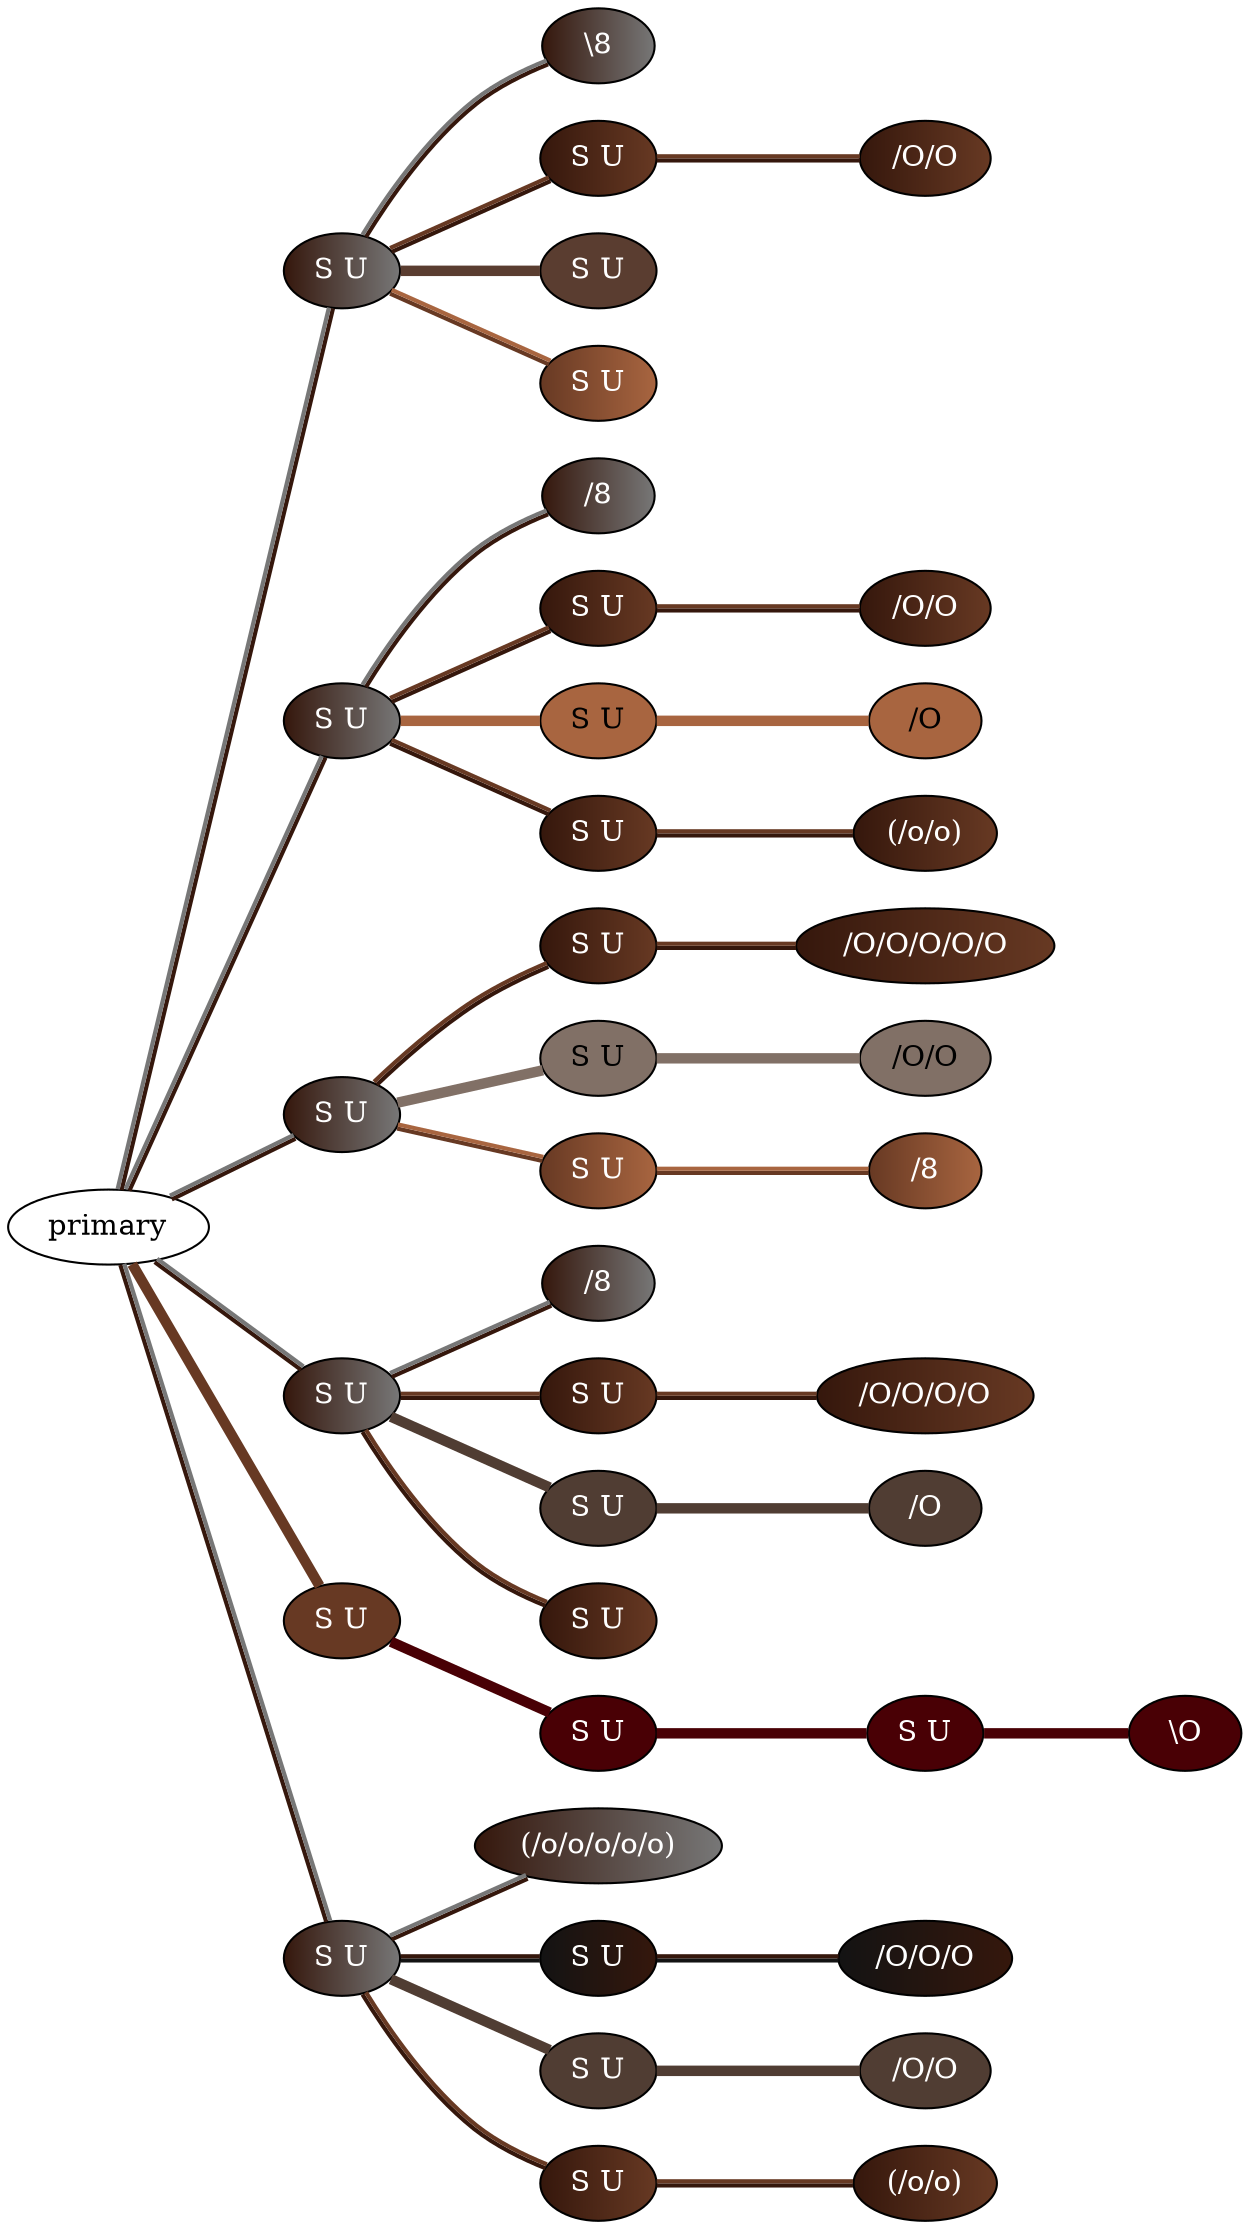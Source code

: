 graph {
 graph [rankdir=LR]
"1" [qtype="pendant_node", pendant_colors="#35170C:#777777", pendant_ply="S", pendant_attach="U", pendant_length="44.0", label="S U", style=filled, fillcolor="#35170C:#777777", fontcolor="#ffffff"]
"primary" -- "1" [qtype="pendant_link",penwidth=2,color="#35170C:#777777"]
"1:0" [qtype="knot_node", knot_value="1", knot_type="E", knot_position="14.5", knot_spin="Z", label="\\8", style=filled, fillcolor="#35170C:#777777" , fontcolor="#ffffff"]
"1" -- "1:0" [qtype="knot_link",penwidth=2,color="#35170C:#777777"]
"1s1" [qtype="pendant_node", pendant_colors="#35170C:#673923", pendant_ply="S", pendant_attach="U", pendant_length="30.0", label="S U", style=filled, fillcolor="#35170C:#673923", fontcolor="#ffffff"]
"1" -- "1s1" [qtype="pendant_link",penwidth=2,color="#35170C:#673923"]
"1s1:0" [qtype="knot_node", knot_value="2", knot_type="S", knot_position="2.5", knot_spin="S", label="/O/O", style=filled, fillcolor="#35170C:#673923" , fontcolor="#ffffff"]
"1s1" -- "1s1:0" [qtype="knot_link",penwidth=2,color="#35170C:#673923"]
"1s2" [qtype="pendant_node", pendant_colors="#5A3D30", pendant_ply="S", pendant_attach="U", pendant_length="41.5", label="S U", style=filled, fillcolor="#5A3D30", fontcolor="#ffffff"]
"1" -- "1s2" [qtype="pendant_link",penwidth=5,color="#5A3D30"]
"1s3" [qtype="pendant_node", pendant_colors="#673923:#A86540", pendant_ply="S", pendant_attach="U", pendant_length="44.5", label="S U", style=filled, fillcolor="#673923:#A86540", fontcolor="#ffffff"]
"1" -- "1s3" [qtype="pendant_link",penwidth=2,color="#673923:#A86540"]
"2" [qtype="pendant_node", pendant_colors="#35170C:#777777", pendant_ply="S", pendant_attach="U", pendant_length="41.0", label="S U", style=filled, fillcolor="#35170C:#777777", fontcolor="#ffffff"]
"primary" -- "2" [qtype="pendant_link",penwidth=2,color="#35170C:#777777"]
"2:0" [qtype="knot_node", knot_value="1", knot_type="E", knot_position="14.0", knot_spin="S", label="/8", style=filled, fillcolor="#35170C:#777777" , fontcolor="#ffffff"]
"2" -- "2:0" [qtype="knot_link",penwidth=2,color="#35170C:#777777"]
"2s1" [qtype="pendant_node", pendant_colors="#35170C:#673923", pendant_ply="S", pendant_attach="U", pendant_length="33.0", label="S U", style=filled, fillcolor="#35170C:#673923", fontcolor="#ffffff"]
"2" -- "2s1" [qtype="pendant_link",penwidth=2,color="#35170C:#673923"]
"2s1:0" [qtype="knot_node", knot_value="2", knot_type="S", knot_position="4.5", knot_spin="S", label="/O/O", style=filled, fillcolor="#35170C:#673923" , fontcolor="#ffffff"]
"2s1" -- "2s1:0" [qtype="knot_link",penwidth=2,color="#35170C:#673923"]
"2s2" [qtype="pendant_node", pendant_colors="#A86540", pendant_ply="S", pendant_attach="U", pendant_length="10.0", label="S U", style=filled, fillcolor="#A86540", fontcolor="#000000"]
"2" -- "2s2" [qtype="pendant_link",penwidth=5,color="#A86540"]
"2s2:0" [qtype="knot_node", knot_value="1", knot_type="S", knot_position="5.0", knot_spin="S", label="/O", style=filled, fillcolor="#A86540" , fontcolor="#000000"]
"2s2" -- "2s2:0" [qtype="knot_link",penwidth=5,color="#A86540"]
"2s3" [qtype="pendant_node", pendant_colors="#35170C:#673923", pendant_ply="S", pendant_attach="U", pendant_length="33.0", label="S U", style=filled, fillcolor="#35170C:#673923", fontcolor="#ffffff"]
"2" -- "2s3" [qtype="pendant_link",penwidth=2,color="#35170C:#673923"]
"2s3:0" [qtype="knot_node", knot_value="2", knot_type="L", knot_position="12.5", knot_spin="S", label="(/o/o)", style=filled, fillcolor="#35170C:#673923" , fontcolor="#ffffff"]
"2s3" -- "2s3:0" [qtype="knot_link",penwidth=2,color="#35170C:#673923"]
"3" [qtype="pendant_node", pendant_colors="#35170C:#777777", pendant_ply="S", pendant_attach="U", pendant_length="10.5", label="S U", style=filled, fillcolor="#35170C:#777777", fontcolor="#ffffff"]
"primary" -- "3" [qtype="pendant_link",penwidth=2,color="#35170C:#777777"]
"3s1" [qtype="pendant_node", pendant_colors="#35170C:#673923", pendant_ply="S", pendant_attach="U", pendant_length="28.0", label="S U", style=filled, fillcolor="#35170C:#673923", fontcolor="#ffffff"]
"3" -- "3s1" [qtype="pendant_link",penwidth=2,color="#35170C:#673923"]
"3s1:0" [qtype="knot_node", knot_value="5", knot_type="S", knot_position="2.5", knot_spin="S", label="/O/O/O/O/O", style=filled, fillcolor="#35170C:#673923" , fontcolor="#ffffff"]
"3s1" -- "3s1:0" [qtype="knot_link",penwidth=2,color="#35170C:#673923"]
"3s2" [qtype="pendant_node", pendant_colors="#817066", pendant_ply="S", pendant_attach="U", pendant_length="33.5", label="S U", style=filled, fillcolor="#817066", fontcolor="#000000"]
"3" -- "3s2" [qtype="pendant_link",penwidth=5,color="#817066"]
"3s2:0" [qtype="knot_node", knot_value="2", knot_type="S", knot_position="7.5", knot_spin="S", label="/O/O", style=filled, fillcolor="#817066" , fontcolor="#000000"]
"3s2" -- "3s2:0" [qtype="knot_link",penwidth=5,color="#817066"]
"3s3" [qtype="pendant_node", pendant_colors="#673923:#A86540", pendant_ply="S", pendant_attach="U", pendant_length="33.0", label="S U", style=filled, fillcolor="#673923:#A86540", fontcolor="#ffffff"]
"3" -- "3s3" [qtype="pendant_link",penwidth=2,color="#673923:#A86540"]
"3s3:0" [qtype="knot_node", knot_value="1", knot_type="E", knot_position="11.5", knot_spin="S", label="/8", style=filled, fillcolor="#673923:#A86540" , fontcolor="#ffffff"]
"3s3" -- "3s3:0" [qtype="knot_link",penwidth=2,color="#673923:#A86540"]
"4" [qtype="pendant_node", pendant_colors="#35170C:#777777", pendant_ply="S", pendant_attach="U", pendant_length="40.0", label="S U", style=filled, fillcolor="#35170C:#777777", fontcolor="#ffffff"]
"primary" -- "4" [qtype="pendant_link",penwidth=2,color="#35170C:#777777"]
"4:0" [qtype="knot_node", knot_value="1", knot_type="E", knot_position="12.5", knot_spin="S", label="/8", style=filled, fillcolor="#35170C:#777777" , fontcolor="#ffffff"]
"4" -- "4:0" [qtype="knot_link",penwidth=2,color="#35170C:#777777"]
"4s1" [qtype="pendant_node", pendant_colors="#35170C:#673923", pendant_ply="S", pendant_attach="U", pendant_length="32.0", label="S U", style=filled, fillcolor="#35170C:#673923", fontcolor="#ffffff"]
"4" -- "4s1" [qtype="pendant_link",penwidth=2,color="#35170C:#673923"]
"4s1:0" [qtype="knot_node", knot_value="4", knot_type="S", knot_position="1.0", knot_spin="S", label="/O/O/O/O", style=filled, fillcolor="#35170C:#673923" , fontcolor="#ffffff"]
"4s1" -- "4s1:0" [qtype="knot_link",penwidth=2,color="#35170C:#673923"]
"4s2" [qtype="pendant_node", pendant_colors="#503D33", pendant_ply="S", pendant_attach="U", pendant_length="35.0", label="S U", style=filled, fillcolor="#503D33", fontcolor="#ffffff"]
"4" -- "4s2" [qtype="pendant_link",penwidth=5,color="#503D33"]
"4s2:0" [qtype="knot_node", knot_value="1", knot_type="S", knot_position="6.5", knot_spin="S", label="/O", style=filled, fillcolor="#503D33" , fontcolor="#ffffff"]
"4s2" -- "4s2:0" [qtype="knot_link",penwidth=5,color="#503D33"]
"4s3" [qtype="pendant_node", pendant_colors="#35170C:#673923", pendant_ply="S", pendant_attach="U", pendant_length="37.5", label="S U", style=filled, fillcolor="#35170C:#673923", fontcolor="#ffffff"]
"4" -- "4s3" [qtype="pendant_link",penwidth=2,color="#35170C:#673923"]
"5" [qtype="pendant_node", pendant_colors="#673923", pendant_ply="S", pendant_attach="U", pendant_length="32.5", label="S U", style=filled, fillcolor="#673923", fontcolor="#ffffff"]
"primary" -- "5" [qtype="pendant_link",penwidth=5,color="#673923"]
"5s1" [qtype="pendant_node", pendant_colors="#490005", pendant_ply="S", pendant_attach="U", pendant_length="31.0", label="S U", style=filled, fillcolor="#490005", fontcolor="#ffffff"]
"5" -- "5s1" [qtype="pendant_link",penwidth=5,color="#490005"]
"5s1s1" [qtype="pendant_node", pendant_colors="#490005", pendant_ply="S", pendant_attach="U", pendant_length="22.0", label="S U", style=filled, fillcolor="#490005", fontcolor="#ffffff"]
"5s1" -- "5s1s1" [qtype="pendant_link",penwidth=5,color="#490005"]
"5s1s1:0" [qtype="knot_node", knot_value="1", knot_type="S", knot_position="6.5", knot_spin="Z", label="\\O", style=filled, fillcolor="#490005" , fontcolor="#ffffff"]
"5s1s1" -- "5s1s1:0" [qtype="knot_link",penwidth=5,color="#490005"]
"6" [qtype="pendant_node", pendant_colors="#35170C:#777777", pendant_ply="S", pendant_attach="U", pendant_length="32.5", label="S U", style=filled, fillcolor="#35170C:#777777", fontcolor="#ffffff"]
"primary" -- "6" [qtype="pendant_link",penwidth=2,color="#35170C:#777777"]
"6:0" [qtype="knot_node", knot_value="5", knot_type="L", knot_position="13.5", knot_spin="S", label="(/o/o/o/o/o)", style=filled, fillcolor="#35170C:#777777" , fontcolor="#ffffff"]
"6" -- "6:0" [qtype="knot_link",penwidth=2,color="#35170C:#777777"]
"6s1" [qtype="pendant_node", pendant_colors="#131313:#35170C", pendant_ply="S", pendant_attach="U", pendant_length="35.0", label="S U", style=filled, fillcolor="#131313:#35170C", fontcolor="#ffffff"]
"6" -- "6s1" [qtype="pendant_link",penwidth=2,color="#131313:#35170C"]
"6s1:0" [qtype="knot_node", knot_value="3", knot_type="S", knot_position="1.0", knot_spin="S", label="/O/O/O", style=filled, fillcolor="#131313:#35170C" , fontcolor="#ffffff"]
"6s1" -- "6s1:0" [qtype="knot_link",penwidth=2,color="#131313:#35170C"]
"6s2" [qtype="pendant_node", pendant_colors="#503D33", pendant_ply="S", pendant_attach="U", pendant_length="41.5", label="S U", style=filled, fillcolor="#503D33", fontcolor="#ffffff"]
"6" -- "6s2" [qtype="pendant_link",penwidth=5,color="#503D33"]
"6s2:0" [qtype="knot_node", knot_value="2", knot_type="S", knot_position="5.0", knot_spin="S", label="/O/O", style=filled, fillcolor="#503D33" , fontcolor="#ffffff"]
"6s2" -- "6s2:0" [qtype="knot_link",penwidth=5,color="#503D33"]
"6s3" [qtype="pendant_node", pendant_colors="#35170C:#673923", pendant_ply="S", pendant_attach="U", pendant_length="33.0", label="S U", style=filled, fillcolor="#35170C:#673923", fontcolor="#ffffff"]
"6" -- "6s3" [qtype="pendant_link",penwidth=2,color="#35170C:#673923"]
"6s3:0" [qtype="knot_node", knot_value="2", knot_type="L", knot_position="12.0", knot_spin="S", label="(/o/o)", style=filled, fillcolor="#35170C:#673923" , fontcolor="#ffffff"]
"6s3" -- "6s3:0" [qtype="knot_link",penwidth=2,color="#35170C:#673923"]
}
